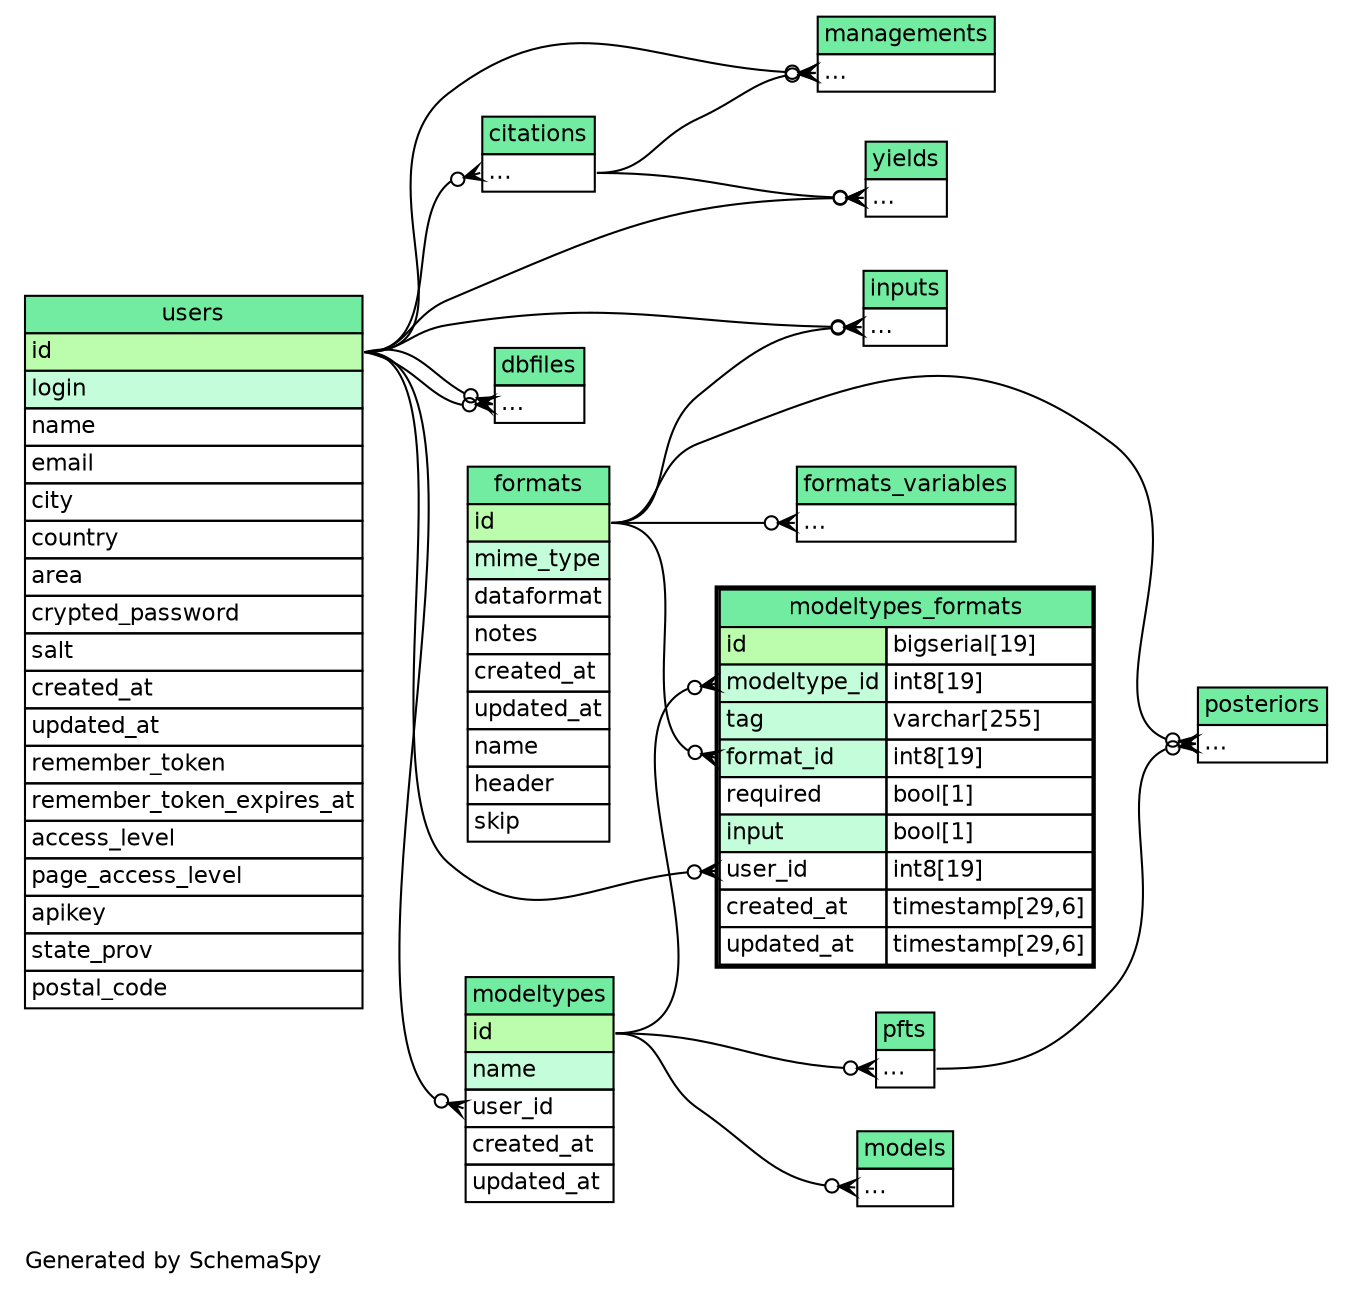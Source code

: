 // dot 2.36.0 on Mac OS X 10.10.1
// SchemaSpy rev Unknown
digraph "twoDegreesRelationshipsDiagram" {
  graph [
    rankdir="RL"
    bgcolor="#ffffff"
    label="\nGenerated by SchemaSpy"
    labeljust="l"
    nodesep="0.18"
    ranksep="0.46"
    fontname="Helvetica"
    fontsize="11"
  ];
  node [
    fontname="Helvetica"
    fontsize="11"
    shape="plaintext"
  ];
  edge [
    arrowsize="0.8"
  ];
  "citations":"elipses":w -> "users":"id":e [arrowhead=none dir=back arrowtail=crowodot];
  "dbfiles":"elipses":w -> "users":"id":e [arrowhead=none dir=back arrowtail=crowodot];
  "dbfiles":"elipses":w -> "users":"id":e [arrowhead=none dir=back arrowtail=crowodot];
  "formats_variables":"elipses":w -> "formats":"id":e [arrowhead=none dir=back arrowtail=crowodot];
  "inputs":"elipses":w -> "formats":"id":e [arrowhead=none dir=back arrowtail=crowodot];
  "inputs":"elipses":w -> "users":"id":e [arrowhead=none dir=back arrowtail=crowodot];
  "managements":"elipses":w -> "citations":"elipses":e [arrowhead=none dir=back arrowtail=crowodot];
  "managements":"elipses":w -> "users":"id":e [arrowhead=none dir=back arrowtail=crowodot];
  "models":"elipses":w -> "modeltypes":"id":e [arrowhead=none dir=back arrowtail=crowodot];
  "modeltypes":"user_id":w -> "users":"id":e [arrowhead=none dir=back arrowtail=crowodot];
  "modeltypes_formats":"format_id":w -> "formats":"id":e [arrowhead=none dir=back arrowtail=crowodot];
  "modeltypes_formats":"modeltype_id":w -> "modeltypes":"id":e [arrowhead=none dir=back arrowtail=crowodot];
  "modeltypes_formats":"user_id":w -> "users":"id":e [arrowhead=none dir=back arrowtail=crowodot];
  "pfts":"elipses":w -> "modeltypes":"id":e [arrowhead=none dir=back arrowtail=crowodot];
  "posteriors":"elipses":w -> "formats":"id":e [arrowhead=none dir=back arrowtail=crowodot];
  "posteriors":"elipses":w -> "pfts":"elipses":e [arrowhead=none dir=back arrowtail=crowodot];
  "yields":"elipses":w -> "citations":"elipses":e [arrowhead=none dir=back arrowtail=crowodot];
  "yields":"elipses":w -> "users":"id":e [arrowhead=none dir=back arrowtail=crowodot];
  "citations" [
    label=<
    <TABLE BORDER="0" CELLBORDER="1" CELLSPACING="0" BGCOLOR="#FFFFFF">
      <TR><TD COLSPAN="4" BGCOLOR="#72ECA1" ALIGN="CENTER">citations</TD></TR>
      <TR><TD PORT="elipses" COLSPAN="4" ALIGN="LEFT">...</TD></TR>
    </TABLE>>
    URL="citations.html"
    tooltip="citations"
  ];
  "dbfiles" [
    label=<
    <TABLE BORDER="0" CELLBORDER="1" CELLSPACING="0" BGCOLOR="#FFFFFF">
      <TR><TD COLSPAN="4" BGCOLOR="#72ECA1" ALIGN="CENTER">dbfiles</TD></TR>
      <TR><TD PORT="elipses" COLSPAN="4" ALIGN="LEFT">...</TD></TR>
    </TABLE>>
    URL="dbfiles.html"
    tooltip="dbfiles"
  ];
  "formats" [
    label=<
    <TABLE BORDER="0" CELLBORDER="1" CELLSPACING="0" BGCOLOR="#FFFFFF">
      <TR><TD COLSPAN="4" BGCOLOR="#72ECA1" ALIGN="CENTER">formats</TD></TR>
      <TR><TD PORT="id" COLSPAN="4" BGCOLOR="#bcfdad !important" ALIGN="LEFT">id</TD></TR>
      <TR><TD PORT="mime_type" COLSPAN="4" BGCOLOR="#c4fdda !important" ALIGN="LEFT">mime_type</TD></TR>
      <TR><TD PORT="dataformat" COLSPAN="4" ALIGN="LEFT">dataformat</TD></TR>
      <TR><TD PORT="notes" COLSPAN="4" ALIGN="LEFT">notes</TD></TR>
      <TR><TD PORT="created_at" COLSPAN="4" ALIGN="LEFT">created_at</TD></TR>
      <TR><TD PORT="updated_at" COLSPAN="4" ALIGN="LEFT">updated_at</TD></TR>
      <TR><TD PORT="name" COLSPAN="4" ALIGN="LEFT">name</TD></TR>
      <TR><TD PORT="header" COLSPAN="4" ALIGN="LEFT">header</TD></TR>
      <TR><TD PORT="skip" COLSPAN="4" ALIGN="LEFT">skip</TD></TR>
    </TABLE>>
    URL="formats.html"
    tooltip="formats"
  ];
  "formats_variables" [
    label=<
    <TABLE BORDER="0" CELLBORDER="1" CELLSPACING="0" BGCOLOR="#FFFFFF">
      <TR><TD COLSPAN="4" BGCOLOR="#72ECA1" ALIGN="CENTER">formats_variables</TD></TR>
      <TR><TD PORT="elipses" COLSPAN="4" ALIGN="LEFT">...</TD></TR>
    </TABLE>>
    URL="formats_variables.html"
    tooltip="formats_variables"
  ];
  "inputs" [
    label=<
    <TABLE BORDER="0" CELLBORDER="1" CELLSPACING="0" BGCOLOR="#FFFFFF">
      <TR><TD COLSPAN="4" BGCOLOR="#72ECA1" ALIGN="CENTER">inputs</TD></TR>
      <TR><TD PORT="elipses" COLSPAN="4" ALIGN="LEFT">...</TD></TR>
    </TABLE>>
    URL="inputs.html"
    tooltip="inputs"
  ];
  "managements" [
    label=<
    <TABLE BORDER="0" CELLBORDER="1" CELLSPACING="0" BGCOLOR="#FFFFFF">
      <TR><TD COLSPAN="4" BGCOLOR="#72ECA1" ALIGN="CENTER">managements</TD></TR>
      <TR><TD PORT="elipses" COLSPAN="4" ALIGN="LEFT">...</TD></TR>
    </TABLE>>
    URL="managements.html"
    tooltip="managements"
  ];
  "models" [
    label=<
    <TABLE BORDER="0" CELLBORDER="1" CELLSPACING="0" BGCOLOR="#FFFFFF">
      <TR><TD COLSPAN="4" BGCOLOR="#72ECA1" ALIGN="CENTER">models</TD></TR>
      <TR><TD PORT="elipses" COLSPAN="4" ALIGN="LEFT">...</TD></TR>
    </TABLE>>
    URL="models.html"
    tooltip="models"
  ];
  "modeltypes" [
    label=<
    <TABLE BORDER="0" CELLBORDER="1" CELLSPACING="0" BGCOLOR="#FFFFFF">
      <TR><TD COLSPAN="4" BGCOLOR="#72ECA1" ALIGN="CENTER">modeltypes</TD></TR>
      <TR><TD PORT="id" COLSPAN="4" BGCOLOR="#bcfdad !important" ALIGN="LEFT">id</TD></TR>
      <TR><TD PORT="name" COLSPAN="4" BGCOLOR="#c4fdda !important" ALIGN="LEFT">name</TD></TR>
      <TR><TD PORT="user_id" COLSPAN="4" ALIGN="LEFT">user_id</TD></TR>
      <TR><TD PORT="created_at" COLSPAN="4" ALIGN="LEFT">created_at</TD></TR>
      <TR><TD PORT="updated_at" COLSPAN="4" ALIGN="LEFT">updated_at</TD></TR>
    </TABLE>>
    URL="modeltypes.html"
    tooltip="modeltypes"
  ];
  "modeltypes_formats" [
    label=<
    <TABLE BORDER="2" CELLBORDER="1" CELLSPACING="0" BGCOLOR="#FFFFFF">
      <TR><TD COLSPAN="4" BGCOLOR="#72ECA1" ALIGN="CENTER">modeltypes_formats</TD></TR>
      <TR><TD PORT="id" COLSPAN="3" BGCOLOR="#bcfdad !important" ALIGN="LEFT">id</TD><TD PORT="id.type" ALIGN="LEFT">bigserial[19]</TD></TR>
      <TR><TD PORT="modeltype_id" COLSPAN="3" BGCOLOR="#c4fdda !important" ALIGN="LEFT">modeltype_id</TD><TD PORT="modeltype_id.type" ALIGN="LEFT">int8[19]</TD></TR>
      <TR><TD PORT="tag" COLSPAN="3" BGCOLOR="#c4fdda !important" ALIGN="LEFT">tag</TD><TD PORT="tag.type" ALIGN="LEFT">varchar[255]</TD></TR>
      <TR><TD PORT="format_id" COLSPAN="3" BGCOLOR="#c4fdda !important" ALIGN="LEFT">format_id</TD><TD PORT="format_id.type" ALIGN="LEFT">int8[19]</TD></TR>
      <TR><TD PORT="required" COLSPAN="3" ALIGN="LEFT">required</TD><TD PORT="required.type" ALIGN="LEFT">bool[1]</TD></TR>
      <TR><TD PORT="input" COLSPAN="3" BGCOLOR="#c4fdda !important" ALIGN="LEFT">input</TD><TD PORT="input.type" ALIGN="LEFT">bool[1]</TD></TR>
      <TR><TD PORT="user_id" COLSPAN="3" ALIGN="LEFT">user_id</TD><TD PORT="user_id.type" ALIGN="LEFT">int8[19]</TD></TR>
      <TR><TD PORT="created_at" COLSPAN="3" ALIGN="LEFT">created_at</TD><TD PORT="created_at.type" ALIGN="LEFT">timestamp[29,6]</TD></TR>
      <TR><TD PORT="updated_at" COLSPAN="3" ALIGN="LEFT">updated_at</TD><TD PORT="updated_at.type" ALIGN="LEFT">timestamp[29,6]</TD></TR>
    </TABLE>>
    URL="modeltypes_formats.html"
    tooltip="modeltypes_formats"
  ];
  "pfts" [
    label=<
    <TABLE BORDER="0" CELLBORDER="1" CELLSPACING="0" BGCOLOR="#FFFFFF">
      <TR><TD COLSPAN="4" BGCOLOR="#72ECA1" ALIGN="CENTER">pfts</TD></TR>
      <TR><TD PORT="elipses" COLSPAN="4" ALIGN="LEFT">...</TD></TR>
    </TABLE>>
    URL="pfts.html"
    tooltip="pfts"
  ];
  "posteriors" [
    label=<
    <TABLE BORDER="0" CELLBORDER="1" CELLSPACING="0" BGCOLOR="#FFFFFF">
      <TR><TD COLSPAN="4" BGCOLOR="#72ECA1" ALIGN="CENTER">posteriors</TD></TR>
      <TR><TD PORT="elipses" COLSPAN="4" ALIGN="LEFT">...</TD></TR>
    </TABLE>>
    URL="posteriors.html"
    tooltip="posteriors"
  ];
  "users" [
    label=<
    <TABLE BORDER="0" CELLBORDER="1" CELLSPACING="0" BGCOLOR="#FFFFFF">
      <TR><TD COLSPAN="4" BGCOLOR="#72ECA1" ALIGN="CENTER">users</TD></TR>
      <TR><TD PORT="id" COLSPAN="4" BGCOLOR="#bcfdad !important" ALIGN="LEFT">id</TD></TR>
      <TR><TD PORT="login" COLSPAN="4" BGCOLOR="#c4fdda !important" ALIGN="LEFT">login</TD></TR>
      <TR><TD PORT="name" COLSPAN="4" ALIGN="LEFT">name</TD></TR>
      <TR><TD PORT="email" COLSPAN="4" ALIGN="LEFT">email</TD></TR>
      <TR><TD PORT="city" COLSPAN="4" ALIGN="LEFT">city</TD></TR>
      <TR><TD PORT="country" COLSPAN="4" ALIGN="LEFT">country</TD></TR>
      <TR><TD PORT="area" COLSPAN="4" ALIGN="LEFT">area</TD></TR>
      <TR><TD PORT="crypted_password" COLSPAN="4" ALIGN="LEFT">crypted_password</TD></TR>
      <TR><TD PORT="salt" COLSPAN="4" ALIGN="LEFT">salt</TD></TR>
      <TR><TD PORT="created_at" COLSPAN="4" ALIGN="LEFT">created_at</TD></TR>
      <TR><TD PORT="updated_at" COLSPAN="4" ALIGN="LEFT">updated_at</TD></TR>
      <TR><TD PORT="remember_token" COLSPAN="4" ALIGN="LEFT">remember_token</TD></TR>
      <TR><TD PORT="remember_token_expires_at" COLSPAN="4" ALIGN="LEFT">remember_token_expires_at</TD></TR>
      <TR><TD PORT="access_level" COLSPAN="4" ALIGN="LEFT">access_level</TD></TR>
      <TR><TD PORT="page_access_level" COLSPAN="4" ALIGN="LEFT">page_access_level</TD></TR>
      <TR><TD PORT="apikey" COLSPAN="4" ALIGN="LEFT">apikey</TD></TR>
      <TR><TD PORT="state_prov" COLSPAN="4" ALIGN="LEFT">state_prov</TD></TR>
      <TR><TD PORT="postal_code" COLSPAN="4" ALIGN="LEFT">postal_code</TD></TR>
    </TABLE>>
    URL="users.html"
    tooltip="users"
  ];
  "yields" [
    label=<
    <TABLE BORDER="0" CELLBORDER="1" CELLSPACING="0" BGCOLOR="#FFFFFF">
      <TR><TD COLSPAN="4" BGCOLOR="#72ECA1" ALIGN="CENTER">yields</TD></TR>
      <TR><TD PORT="elipses" COLSPAN="4" ALIGN="LEFT">...</TD></TR>
    </TABLE>>
    URL="yields.html"
    tooltip="yields"
  ];
}
